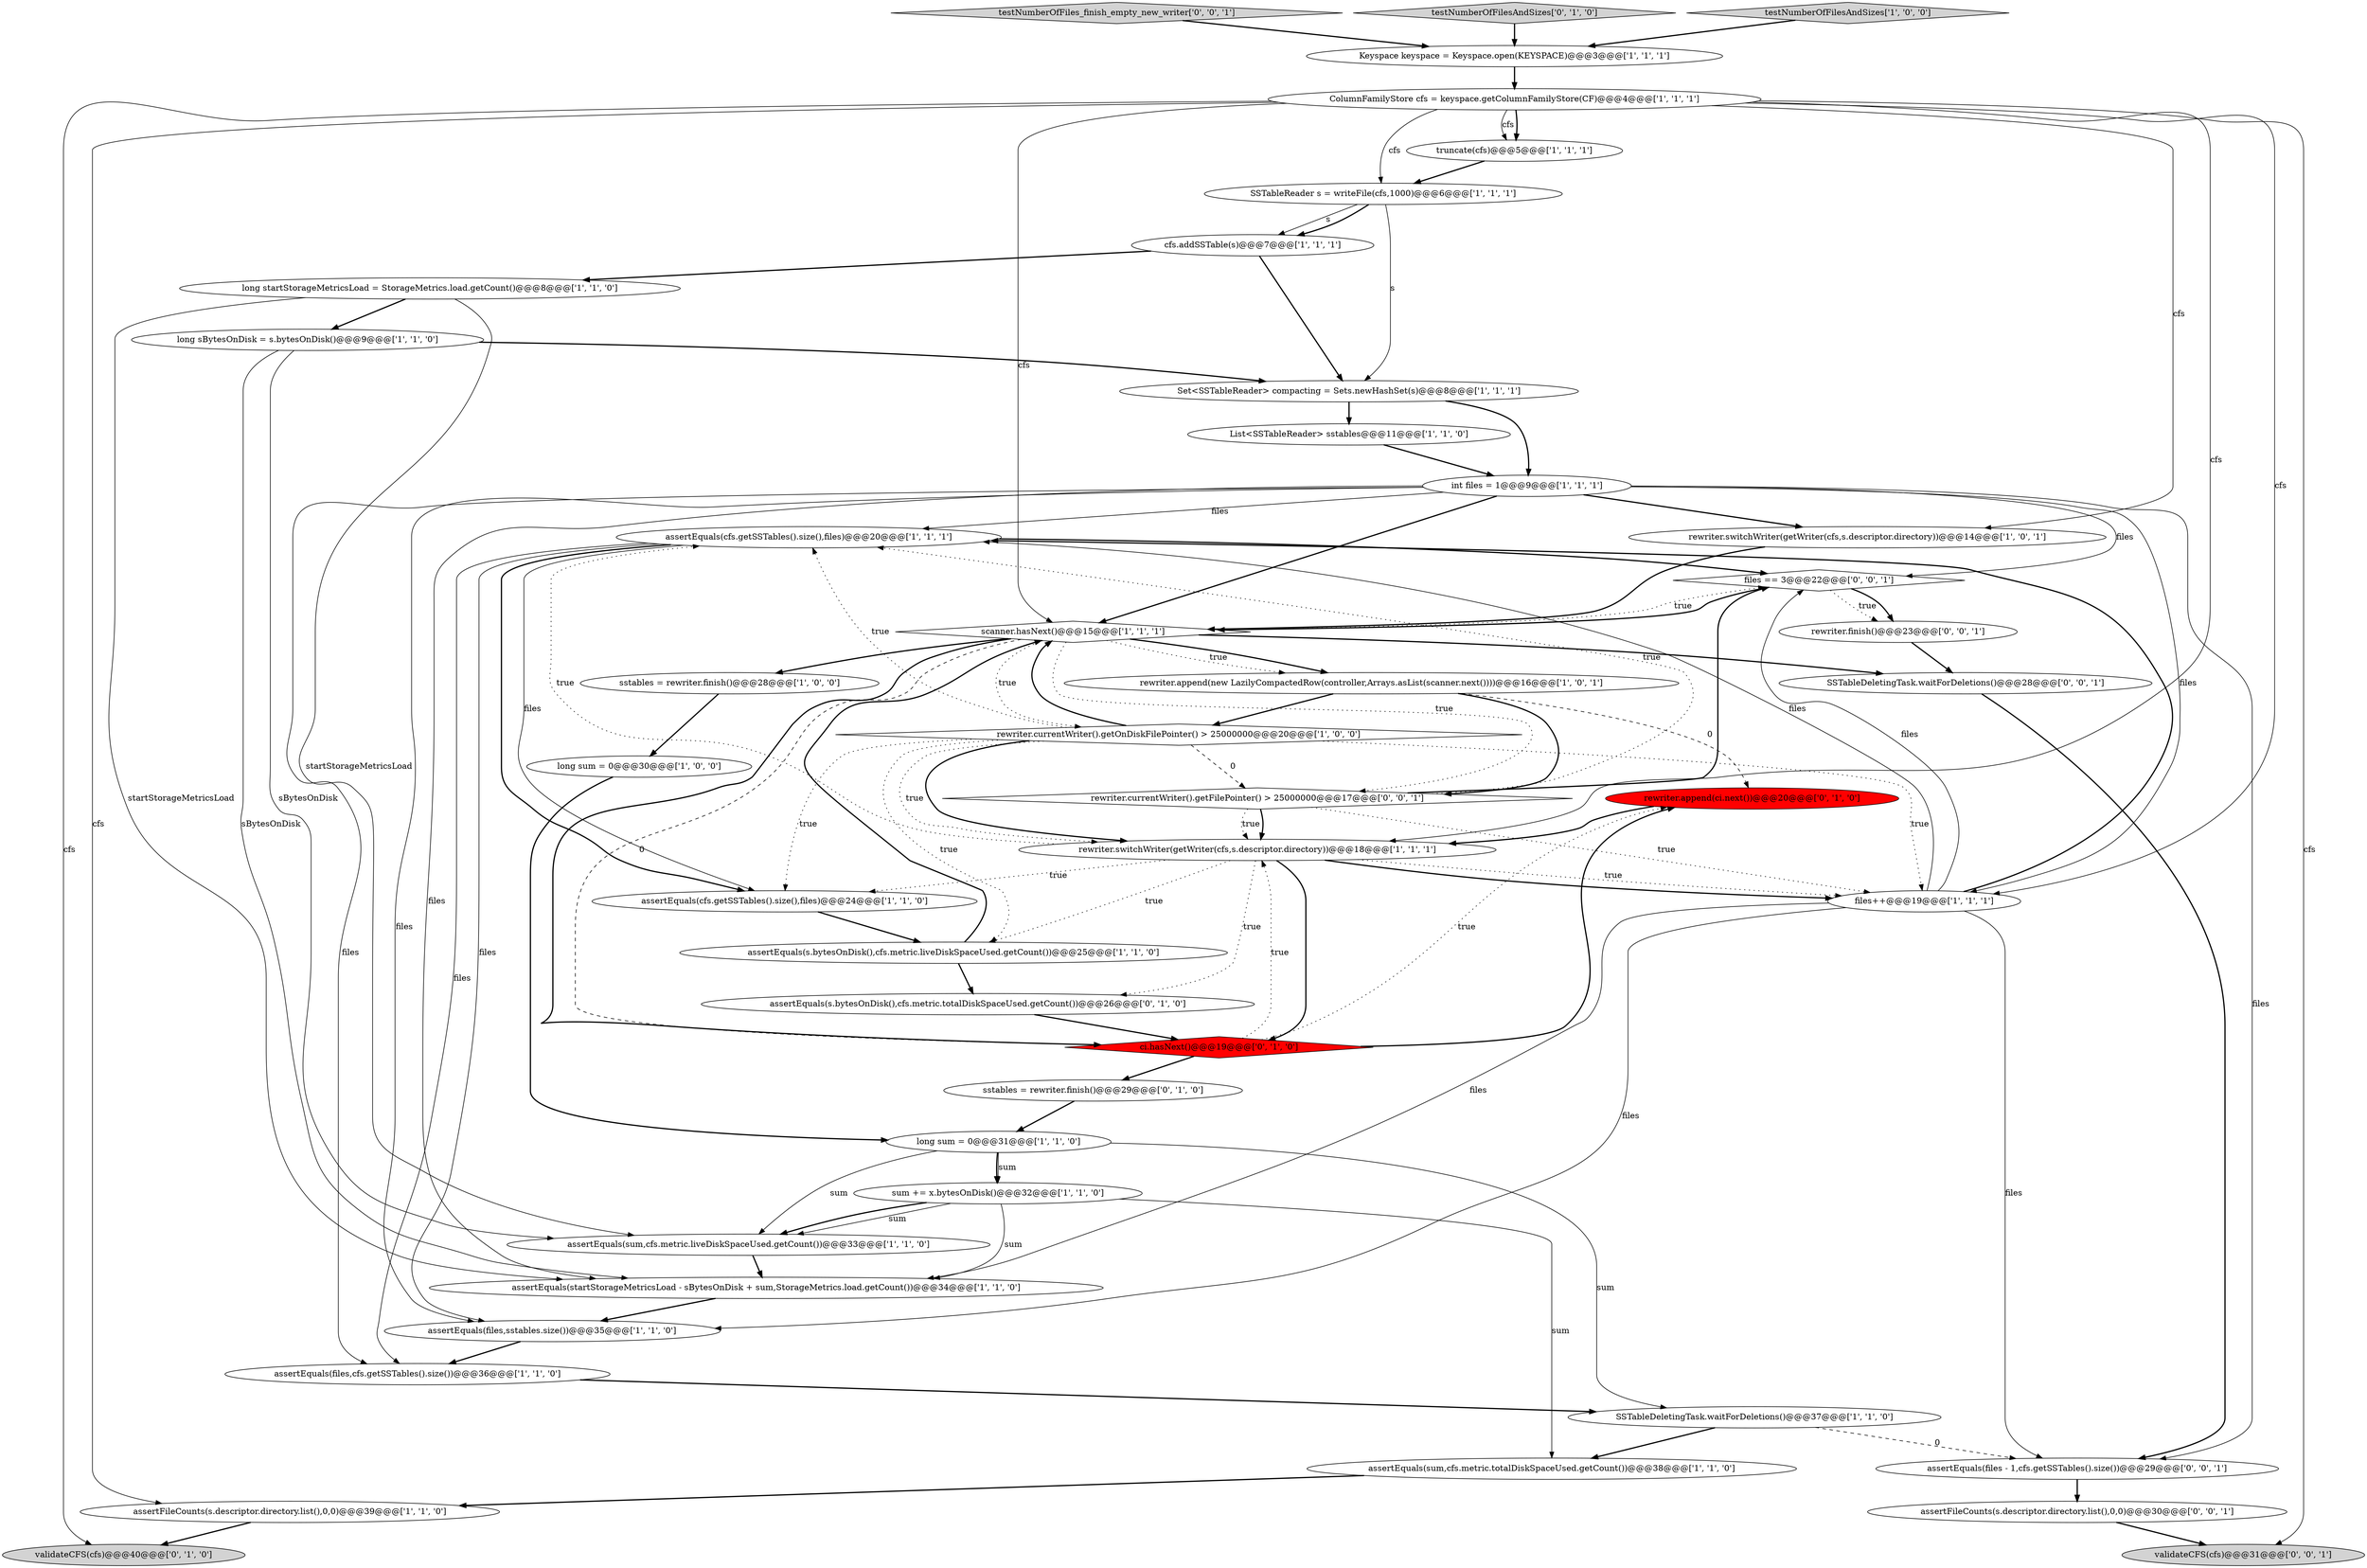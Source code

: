 digraph {
3 [style = filled, label = "ColumnFamilyStore cfs = keyspace.getColumnFamilyStore(CF)@@@4@@@['1', '1', '1']", fillcolor = white, shape = ellipse image = "AAA0AAABBB1BBB"];
4 [style = filled, label = "assertEquals(startStorageMetricsLoad - sBytesOnDisk + sum,StorageMetrics.load.getCount())@@@34@@@['1', '1', '0']", fillcolor = white, shape = ellipse image = "AAA0AAABBB1BBB"];
42 [style = filled, label = "SSTableDeletingTask.waitForDeletions()@@@28@@@['0', '0', '1']", fillcolor = white, shape = ellipse image = "AAA0AAABBB3BBB"];
12 [style = filled, label = "rewriter.append(new LazilyCompactedRow(controller,Arrays.asList(scanner.next())))@@@16@@@['1', '0', '1']", fillcolor = white, shape = ellipse image = "AAA0AAABBB1BBB"];
30 [style = filled, label = "assertEquals(files,cfs.getSSTables().size())@@@36@@@['1', '1', '0']", fillcolor = white, shape = ellipse image = "AAA0AAABBB1BBB"];
39 [style = filled, label = "rewriter.finish()@@@23@@@['0', '0', '1']", fillcolor = white, shape = ellipse image = "AAA0AAABBB3BBB"];
28 [style = filled, label = "sum += x.bytesOnDisk()@@@32@@@['1', '1', '0']", fillcolor = white, shape = ellipse image = "AAA0AAABBB1BBB"];
11 [style = filled, label = "SSTableReader s = writeFile(cfs,1000)@@@6@@@['1', '1', '1']", fillcolor = white, shape = ellipse image = "AAA0AAABBB1BBB"];
15 [style = filled, label = "long sum = 0@@@31@@@['1', '1', '0']", fillcolor = white, shape = ellipse image = "AAA0AAABBB1BBB"];
29 [style = filled, label = "rewriter.switchWriter(getWriter(cfs,s.descriptor.directory))@@@18@@@['1', '1', '1']", fillcolor = white, shape = ellipse image = "AAA0AAABBB1BBB"];
43 [style = filled, label = "testNumberOfFiles_finish_empty_new_writer['0', '0', '1']", fillcolor = lightgray, shape = diamond image = "AAA0AAABBB3BBB"];
8 [style = filled, label = "assertEquals(files,sstables.size())@@@35@@@['1', '1', '0']", fillcolor = white, shape = ellipse image = "AAA0AAABBB1BBB"];
10 [style = filled, label = "sstables = rewriter.finish()@@@28@@@['1', '0', '0']", fillcolor = white, shape = ellipse image = "AAA0AAABBB1BBB"];
5 [style = filled, label = "Keyspace keyspace = Keyspace.open(KEYSPACE)@@@3@@@['1', '1', '1']", fillcolor = white, shape = ellipse image = "AAA0AAABBB1BBB"];
19 [style = filled, label = "SSTableDeletingTask.waitForDeletions()@@@37@@@['1', '1', '0']", fillcolor = white, shape = ellipse image = "AAA0AAABBB1BBB"];
33 [style = filled, label = "rewriter.append(ci.next())@@@20@@@['0', '1', '0']", fillcolor = red, shape = ellipse image = "AAA1AAABBB2BBB"];
34 [style = filled, label = "validateCFS(cfs)@@@40@@@['0', '1', '0']", fillcolor = lightgray, shape = ellipse image = "AAA0AAABBB2BBB"];
23 [style = filled, label = "assertEquals(cfs.getSSTables().size(),files)@@@20@@@['1', '1', '1']", fillcolor = white, shape = ellipse image = "AAA0AAABBB1BBB"];
37 [style = filled, label = "rewriter.currentWriter().getFilePointer() > 25000000@@@17@@@['0', '0', '1']", fillcolor = white, shape = diamond image = "AAA0AAABBB3BBB"];
24 [style = filled, label = "assertFileCounts(s.descriptor.directory.list(),0,0)@@@39@@@['1', '1', '0']", fillcolor = white, shape = ellipse image = "AAA0AAABBB1BBB"];
9 [style = filled, label = "truncate(cfs)@@@5@@@['1', '1', '1']", fillcolor = white, shape = ellipse image = "AAA0AAABBB1BBB"];
1 [style = filled, label = "rewriter.switchWriter(getWriter(cfs,s.descriptor.directory))@@@14@@@['1', '0', '1']", fillcolor = white, shape = ellipse image = "AAA0AAABBB1BBB"];
32 [style = filled, label = "ci.hasNext()@@@19@@@['0', '1', '0']", fillcolor = red, shape = diamond image = "AAA1AAABBB2BBB"];
18 [style = filled, label = "List<SSTableReader> sstables@@@11@@@['1', '1', '0']", fillcolor = white, shape = ellipse image = "AAA0AAABBB1BBB"];
26 [style = filled, label = "long startStorageMetricsLoad = StorageMetrics.load.getCount()@@@8@@@['1', '1', '0']", fillcolor = white, shape = ellipse image = "AAA0AAABBB1BBB"];
17 [style = filled, label = "Set<SSTableReader> compacting = Sets.newHashSet(s)@@@8@@@['1', '1', '1']", fillcolor = white, shape = ellipse image = "AAA0AAABBB1BBB"];
2 [style = filled, label = "scanner.hasNext()@@@15@@@['1', '1', '1']", fillcolor = white, shape = diamond image = "AAA0AAABBB1BBB"];
0 [style = filled, label = "long sBytesOnDisk = s.bytesOnDisk()@@@9@@@['1', '1', '0']", fillcolor = white, shape = ellipse image = "AAA0AAABBB1BBB"];
41 [style = filled, label = "files == 3@@@22@@@['0', '0', '1']", fillcolor = white, shape = diamond image = "AAA0AAABBB3BBB"];
7 [style = filled, label = "files++@@@19@@@['1', '1', '1']", fillcolor = white, shape = ellipse image = "AAA0AAABBB1BBB"];
38 [style = filled, label = "validateCFS(cfs)@@@31@@@['0', '0', '1']", fillcolor = lightgray, shape = ellipse image = "AAA0AAABBB3BBB"];
22 [style = filled, label = "assertEquals(sum,cfs.metric.liveDiskSpaceUsed.getCount())@@@33@@@['1', '1', '0']", fillcolor = white, shape = ellipse image = "AAA0AAABBB1BBB"];
25 [style = filled, label = "assertEquals(s.bytesOnDisk(),cfs.metric.liveDiskSpaceUsed.getCount())@@@25@@@['1', '1', '0']", fillcolor = white, shape = ellipse image = "AAA0AAABBB1BBB"];
13 [style = filled, label = "assertEquals(sum,cfs.metric.totalDiskSpaceUsed.getCount())@@@38@@@['1', '1', '0']", fillcolor = white, shape = ellipse image = "AAA0AAABBB1BBB"];
6 [style = filled, label = "int files = 1@@@9@@@['1', '1', '1']", fillcolor = white, shape = ellipse image = "AAA0AAABBB1BBB"];
36 [style = filled, label = "testNumberOfFilesAndSizes['0', '1', '0']", fillcolor = lightgray, shape = diamond image = "AAA0AAABBB2BBB"];
35 [style = filled, label = "sstables = rewriter.finish()@@@29@@@['0', '1', '0']", fillcolor = white, shape = ellipse image = "AAA0AAABBB2BBB"];
21 [style = filled, label = "assertEquals(cfs.getSSTables().size(),files)@@@24@@@['1', '1', '0']", fillcolor = white, shape = ellipse image = "AAA0AAABBB1BBB"];
40 [style = filled, label = "assertEquals(files - 1,cfs.getSSTables().size())@@@29@@@['0', '0', '1']", fillcolor = white, shape = ellipse image = "AAA0AAABBB3BBB"];
16 [style = filled, label = "cfs.addSSTable(s)@@@7@@@['1', '1', '1']", fillcolor = white, shape = ellipse image = "AAA0AAABBB1BBB"];
14 [style = filled, label = "testNumberOfFilesAndSizes['1', '0', '0']", fillcolor = lightgray, shape = diamond image = "AAA0AAABBB1BBB"];
31 [style = filled, label = "assertEquals(s.bytesOnDisk(),cfs.metric.totalDiskSpaceUsed.getCount())@@@26@@@['0', '1', '0']", fillcolor = white, shape = ellipse image = "AAA0AAABBB2BBB"];
44 [style = filled, label = "assertFileCounts(s.descriptor.directory.list(),0,0)@@@30@@@['0', '0', '1']", fillcolor = white, shape = ellipse image = "AAA0AAABBB3BBB"];
27 [style = filled, label = "long sum = 0@@@30@@@['1', '0', '0']", fillcolor = white, shape = ellipse image = "AAA0AAABBB1BBB"];
20 [style = filled, label = "rewriter.currentWriter().getOnDiskFilePointer() > 25000000@@@20@@@['1', '0', '0']", fillcolor = white, shape = diamond image = "AAA0AAABBB1BBB"];
5->3 [style = bold, label=""];
8->30 [style = bold, label=""];
32->35 [style = bold, label=""];
9->11 [style = bold, label=""];
11->17 [style = solid, label="s"];
2->32 [style = dashed, label="0"];
24->34 [style = bold, label=""];
6->23 [style = solid, label="files"];
29->23 [style = dotted, label="true"];
2->37 [style = dotted, label="true"];
3->29 [style = solid, label="cfs"];
7->4 [style = solid, label="files"];
20->37 [style = dashed, label="0"];
27->15 [style = bold, label=""];
22->4 [style = bold, label=""];
25->31 [style = bold, label=""];
3->34 [style = solid, label="cfs"];
15->19 [style = solid, label="sum"];
0->22 [style = solid, label="sBytesOnDisk"];
0->4 [style = solid, label="sBytesOnDisk"];
11->16 [style = solid, label="s"];
15->22 [style = solid, label="sum"];
6->40 [style = solid, label="files"];
7->41 [style = solid, label="files"];
4->8 [style = bold, label=""];
2->32 [style = bold, label=""];
6->41 [style = solid, label="files"];
2->20 [style = dotted, label="true"];
7->40 [style = solid, label="files"];
11->16 [style = bold, label=""];
7->23 [style = solid, label="files"];
37->7 [style = dotted, label="true"];
0->17 [style = bold, label=""];
16->26 [style = bold, label=""];
37->29 [style = bold, label=""];
16->17 [style = bold, label=""];
21->25 [style = bold, label=""];
41->2 [style = bold, label=""];
25->2 [style = bold, label=""];
12->37 [style = bold, label=""];
42->40 [style = bold, label=""];
44->38 [style = bold, label=""];
6->8 [style = solid, label="files"];
7->8 [style = solid, label="files"];
23->30 [style = solid, label="files"];
6->2 [style = bold, label=""];
33->29 [style = bold, label=""];
30->19 [style = bold, label=""];
26->0 [style = bold, label=""];
6->30 [style = solid, label="files"];
23->21 [style = solid, label="files"];
28->13 [style = solid, label="sum"];
19->13 [style = bold, label=""];
29->32 [style = bold, label=""];
7->23 [style = bold, label=""];
2->12 [style = dotted, label="true"];
2->41 [style = dotted, label="true"];
29->21 [style = dotted, label="true"];
6->7 [style = solid, label="files"];
39->42 [style = bold, label=""];
12->33 [style = dashed, label="0"];
20->25 [style = dotted, label="true"];
13->24 [style = bold, label=""];
35->15 [style = bold, label=""];
17->6 [style = bold, label=""];
3->1 [style = solid, label="cfs"];
31->32 [style = bold, label=""];
37->41 [style = bold, label=""];
29->7 [style = dotted, label="true"];
12->20 [style = bold, label=""];
15->28 [style = solid, label="sum"];
20->7 [style = dotted, label="true"];
23->41 [style = bold, label=""];
2->10 [style = bold, label=""];
32->33 [style = bold, label=""];
32->33 [style = dotted, label="true"];
3->9 [style = bold, label=""];
6->1 [style = bold, label=""];
3->24 [style = solid, label="cfs"];
15->28 [style = bold, label=""];
18->6 [style = bold, label=""];
43->5 [style = bold, label=""];
20->23 [style = dotted, label="true"];
28->22 [style = solid, label="sum"];
36->5 [style = bold, label=""];
1->2 [style = bold, label=""];
32->29 [style = dotted, label="true"];
3->9 [style = solid, label="cfs"];
19->40 [style = dashed, label="0"];
28->22 [style = bold, label=""];
29->25 [style = dotted, label="true"];
40->44 [style = bold, label=""];
14->5 [style = bold, label=""];
20->29 [style = bold, label=""];
10->27 [style = bold, label=""];
23->8 [style = solid, label="files"];
3->11 [style = solid, label="cfs"];
37->29 [style = dotted, label="true"];
20->21 [style = dotted, label="true"];
41->39 [style = dotted, label="true"];
3->2 [style = solid, label="cfs"];
2->12 [style = bold, label=""];
20->2 [style = bold, label=""];
26->22 [style = solid, label="startStorageMetricsLoad"];
3->7 [style = solid, label="cfs"];
23->21 [style = bold, label=""];
20->29 [style = dotted, label="true"];
26->4 [style = solid, label="startStorageMetricsLoad"];
29->7 [style = bold, label=""];
37->23 [style = dotted, label="true"];
41->39 [style = bold, label=""];
28->4 [style = solid, label="sum"];
3->38 [style = solid, label="cfs"];
2->42 [style = bold, label=""];
17->18 [style = bold, label=""];
6->4 [style = solid, label="files"];
29->31 [style = dotted, label="true"];
}
